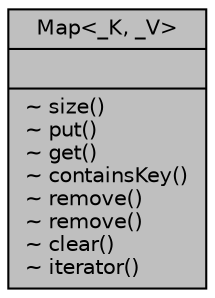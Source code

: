 digraph "Map&lt;_K,  _V&gt;"
{
  edge [fontname="Helvetica",fontsize="10",labelfontname="Helvetica",labelfontsize="10"];
  node [fontname="Helvetica",fontsize="10",shape=record];
  Node1 [label="{Map\<_K,  _V\>\n||~ size()\l~ put()\l~ get()\l~ containsKey()\l~ remove()\l~ remove()\l~ clear()\l~ iterator()\l}",height=0.2,width=0.4,color="black", fillcolor="grey75", style="filled", fontcolor="black"];
}
